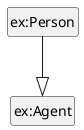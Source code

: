 @startuml
class "ex:Agent"

class "ex:Person"
"ex:Person" --|> "ex:Agent"

hide Circle
hide empty members
@enduml